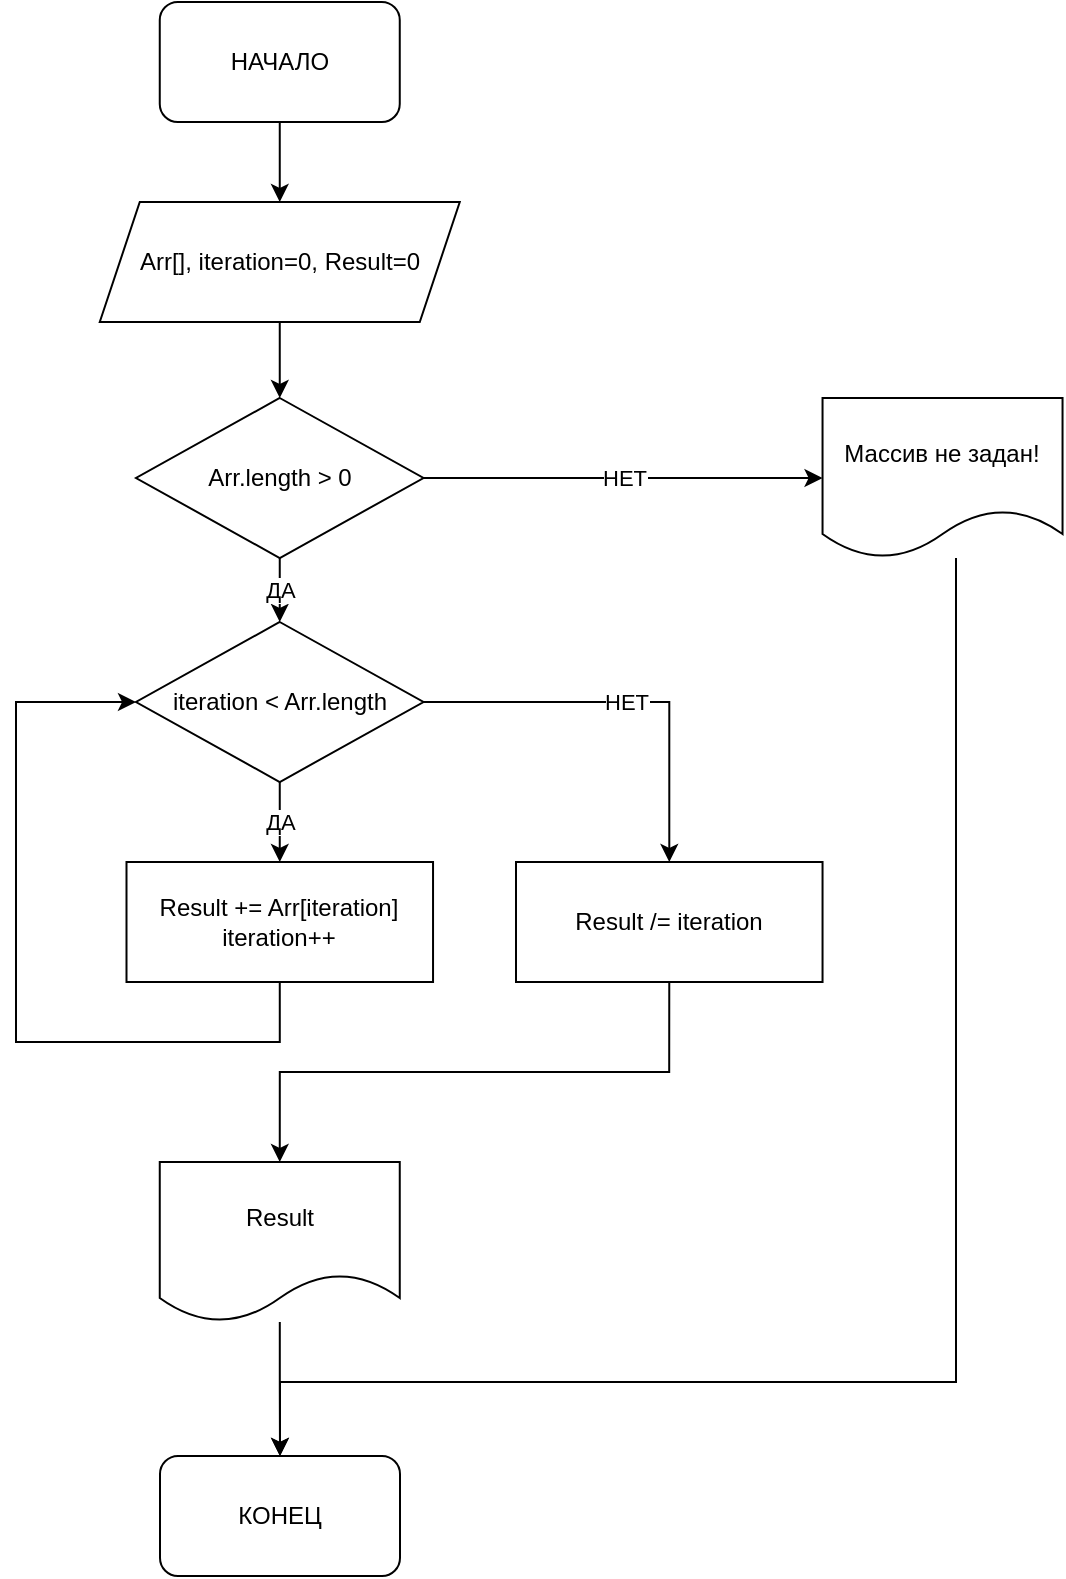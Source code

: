 <mxfile version="17.4.6" type="github">
  <diagram id="6a731a19-8d31-9384-78a2-239565b7b9f0" name="Page-1">
    <mxGraphModel dx="1154" dy="606" grid="1" gridSize="10" guides="1" tooltips="1" connect="1" arrows="1" fold="1" page="1" pageScale="1" pageWidth="1169" pageHeight="827" background="none" math="0" shadow="0">
      <root>
        <mxCell id="0" />
        <mxCell id="1" parent="0" />
        <mxCell id="1YBdiQAtLYqquhOwN3TU-65" style="edgeStyle=orthogonalEdgeStyle;rounded=0;orthogonalLoop=1;jettySize=auto;html=1;exitX=0.5;exitY=1;exitDx=0;exitDy=0;" edge="1" parent="1" source="1YBdiQAtLYqquhOwN3TU-55" target="1YBdiQAtLYqquhOwN3TU-56">
          <mxGeometry relative="1" as="geometry" />
        </mxCell>
        <mxCell id="1YBdiQAtLYqquhOwN3TU-55" value="НАЧАЛО" style="rounded=1;whiteSpace=wrap;html=1;" vertex="1" parent="1">
          <mxGeometry x="511.88" y="40" width="120" height="60" as="geometry" />
        </mxCell>
        <mxCell id="1YBdiQAtLYqquhOwN3TU-66" style="edgeStyle=orthogonalEdgeStyle;rounded=0;orthogonalLoop=1;jettySize=auto;html=1;exitX=0.5;exitY=1;exitDx=0;exitDy=0;entryX=0.5;entryY=0;entryDx=0;entryDy=0;" edge="1" parent="1" source="1YBdiQAtLYqquhOwN3TU-56" target="1YBdiQAtLYqquhOwN3TU-57">
          <mxGeometry relative="1" as="geometry" />
        </mxCell>
        <mxCell id="1YBdiQAtLYqquhOwN3TU-56" value="Arr[], iteration=0, Result=0" style="shape=parallelogram;perimeter=parallelogramPerimeter;whiteSpace=wrap;html=1;fixedSize=1;" vertex="1" parent="1">
          <mxGeometry x="481.88" y="140" width="180" height="60" as="geometry" />
        </mxCell>
        <mxCell id="1YBdiQAtLYqquhOwN3TU-67" value="ДА" style="edgeStyle=orthogonalEdgeStyle;rounded=0;orthogonalLoop=1;jettySize=auto;html=1;exitX=0.5;exitY=1;exitDx=0;exitDy=0;entryX=0.5;entryY=0;entryDx=0;entryDy=0;" edge="1" parent="1" source="1YBdiQAtLYqquhOwN3TU-57" target="1YBdiQAtLYqquhOwN3TU-59">
          <mxGeometry relative="1" as="geometry" />
        </mxCell>
        <mxCell id="1YBdiQAtLYqquhOwN3TU-68" value="НЕТ" style="edgeStyle=orthogonalEdgeStyle;rounded=0;orthogonalLoop=1;jettySize=auto;html=1;exitX=1;exitY=0.5;exitDx=0;exitDy=0;entryX=0;entryY=0.5;entryDx=0;entryDy=0;" edge="1" parent="1" source="1YBdiQAtLYqquhOwN3TU-57" target="1YBdiQAtLYqquhOwN3TU-58">
          <mxGeometry relative="1" as="geometry" />
        </mxCell>
        <mxCell id="1YBdiQAtLYqquhOwN3TU-57" value="Arr.length &amp;gt; 0" style="rhombus;whiteSpace=wrap;html=1;" vertex="1" parent="1">
          <mxGeometry x="500.01" y="238" width="143.75" height="80" as="geometry" />
        </mxCell>
        <mxCell id="1YBdiQAtLYqquhOwN3TU-75" style="edgeStyle=orthogonalEdgeStyle;rounded=0;orthogonalLoop=1;jettySize=auto;html=1;entryX=0.5;entryY=0;entryDx=0;entryDy=0;" edge="1" parent="1" source="1YBdiQAtLYqquhOwN3TU-58" target="1YBdiQAtLYqquhOwN3TU-71">
          <mxGeometry relative="1" as="geometry">
            <Array as="points">
              <mxPoint x="910" y="730" />
              <mxPoint x="572" y="730" />
            </Array>
          </mxGeometry>
        </mxCell>
        <mxCell id="1YBdiQAtLYqquhOwN3TU-58" value="Массив не задан!" style="shape=document;whiteSpace=wrap;html=1;boundedLbl=1;" vertex="1" parent="1">
          <mxGeometry x="843.27" y="238" width="120" height="80" as="geometry" />
        </mxCell>
        <mxCell id="1YBdiQAtLYqquhOwN3TU-69" value="ДА" style="edgeStyle=orthogonalEdgeStyle;rounded=0;orthogonalLoop=1;jettySize=auto;html=1;exitX=0.5;exitY=1;exitDx=0;exitDy=0;entryX=0.5;entryY=0;entryDx=0;entryDy=0;" edge="1" parent="1" source="1YBdiQAtLYqquhOwN3TU-59" target="1YBdiQAtLYqquhOwN3TU-60">
          <mxGeometry relative="1" as="geometry" />
        </mxCell>
        <mxCell id="1YBdiQAtLYqquhOwN3TU-70" value="НЕТ" style="edgeStyle=orthogonalEdgeStyle;rounded=0;orthogonalLoop=1;jettySize=auto;html=1;exitX=1;exitY=0.5;exitDx=0;exitDy=0;" edge="1" parent="1" source="1YBdiQAtLYqquhOwN3TU-59" target="1YBdiQAtLYqquhOwN3TU-61">
          <mxGeometry relative="1" as="geometry" />
        </mxCell>
        <mxCell id="1YBdiQAtLYqquhOwN3TU-59" value="iteration &amp;lt; Arr.length" style="rhombus;whiteSpace=wrap;html=1;" vertex="1" parent="1">
          <mxGeometry x="500" y="350" width="143.76" height="80" as="geometry" />
        </mxCell>
        <mxCell id="1YBdiQAtLYqquhOwN3TU-72" style="edgeStyle=orthogonalEdgeStyle;rounded=0;orthogonalLoop=1;jettySize=auto;html=1;exitX=0.5;exitY=1;exitDx=0;exitDy=0;entryX=0;entryY=0.5;entryDx=0;entryDy=0;" edge="1" parent="1" source="1YBdiQAtLYqquhOwN3TU-60" target="1YBdiQAtLYqquhOwN3TU-59">
          <mxGeometry relative="1" as="geometry">
            <Array as="points">
              <mxPoint x="572" y="560" />
              <mxPoint x="440" y="560" />
              <mxPoint x="440" y="390" />
            </Array>
          </mxGeometry>
        </mxCell>
        <mxCell id="1YBdiQAtLYqquhOwN3TU-60" value="&lt;div&gt;Result += Arr[iteration]&lt;/div&gt;&lt;div&gt;iteration++&lt;/div&gt;" style="rounded=0;whiteSpace=wrap;html=1;" vertex="1" parent="1">
          <mxGeometry x="495.25" y="470" width="153.27" height="60" as="geometry" />
        </mxCell>
        <mxCell id="1YBdiQAtLYqquhOwN3TU-73" style="edgeStyle=orthogonalEdgeStyle;rounded=0;orthogonalLoop=1;jettySize=auto;html=1;exitX=0.5;exitY=1;exitDx=0;exitDy=0;entryX=0.5;entryY=0;entryDx=0;entryDy=0;" edge="1" parent="1" source="1YBdiQAtLYqquhOwN3TU-61" target="1YBdiQAtLYqquhOwN3TU-63">
          <mxGeometry relative="1" as="geometry" />
        </mxCell>
        <mxCell id="1YBdiQAtLYqquhOwN3TU-61" value="Result /= iteration" style="rounded=0;whiteSpace=wrap;html=1;" vertex="1" parent="1">
          <mxGeometry x="690" y="470" width="153.27" height="60" as="geometry" />
        </mxCell>
        <mxCell id="1YBdiQAtLYqquhOwN3TU-74" value="" style="edgeStyle=orthogonalEdgeStyle;rounded=0;orthogonalLoop=1;jettySize=auto;html=1;" edge="1" parent="1" source="1YBdiQAtLYqquhOwN3TU-63" target="1YBdiQAtLYqquhOwN3TU-71">
          <mxGeometry relative="1" as="geometry" />
        </mxCell>
        <mxCell id="1YBdiQAtLYqquhOwN3TU-63" value="Result" style="shape=document;whiteSpace=wrap;html=1;boundedLbl=1;" vertex="1" parent="1">
          <mxGeometry x="511.88" y="620" width="120" height="80" as="geometry" />
        </mxCell>
        <mxCell id="1YBdiQAtLYqquhOwN3TU-71" value="КОНЕЦ" style="rounded=1;whiteSpace=wrap;html=1;" vertex="1" parent="1">
          <mxGeometry x="512" y="767" width="120" height="60" as="geometry" />
        </mxCell>
      </root>
    </mxGraphModel>
  </diagram>
</mxfile>

